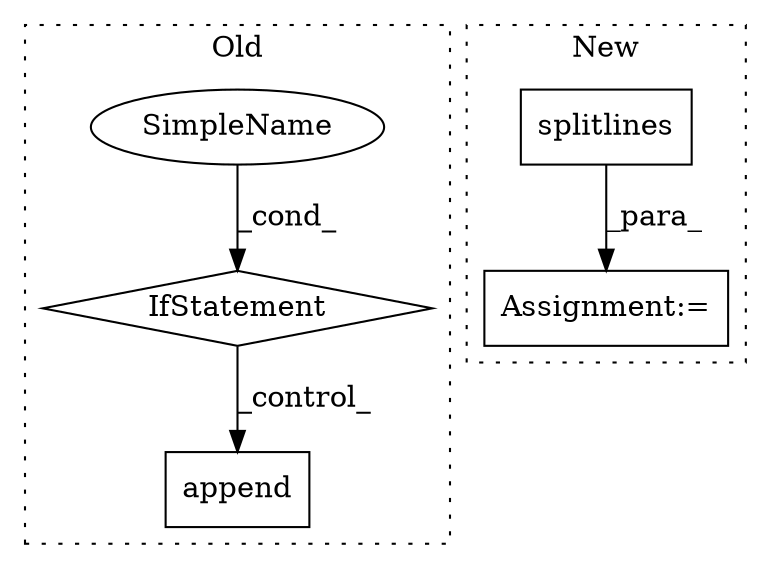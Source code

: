 digraph G {
subgraph cluster0 {
1 [label="append" a="32" s="6251,6278" l="7,1" shape="box"];
3 [label="IfStatement" a="25" s="6160,6223" l="4,3" shape="diamond"];
4 [label="SimpleName" a="42" s="" l="" shape="ellipse"];
label = "Old";
style="dotted";
}
subgraph cluster1 {
2 [label="splitlines" a="32" s="6157" l="12" shape="box"];
5 [label="Assignment:=" a="7" s="6144" l="1" shape="box"];
label = "New";
style="dotted";
}
2 -> 5 [label="_para_"];
3 -> 1 [label="_control_"];
4 -> 3 [label="_cond_"];
}